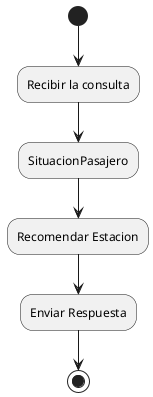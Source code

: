 @startuml


(*)--> "Recibir la consulta"
--> "SituacionPasajero"

--> "Recomendar Estacion"

--> "Enviar Respuesta"
-->(*)
@enduml
